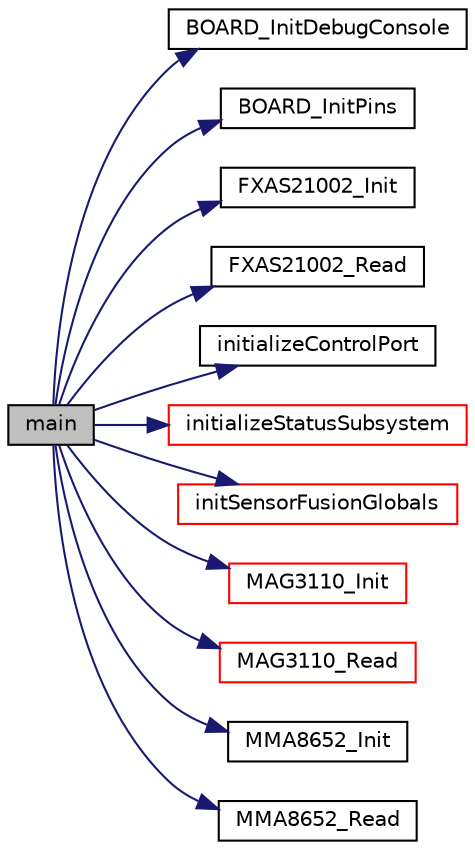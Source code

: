 digraph "main"
{
  edge [fontname="Helvetica",fontsize="10",labelfontname="Helvetica",labelfontsize="10"];
  node [fontname="Helvetica",fontsize="10",shape=record];
  rankdir="LR";
  Node0 [label="main",height=0.2,width=0.4,color="black", fillcolor="grey75", style="filled", fontcolor="black"];
  Node0 -> Node1 [color="midnightblue",fontsize="10",style="solid",fontname="Helvetica"];
  Node1 [label="BOARD_InitDebugConsole",height=0.2,width=0.4,color="black", fillcolor="white", style="filled",URL="$frdm-k64f_2board_8c.html#a4c84ccb952cb083367d7040cf9de3db8"];
  Node0 -> Node2 [color="midnightblue",fontsize="10",style="solid",fontname="Helvetica"];
  Node2 [label="BOARD_InitPins",height=0.2,width=0.4,color="black", fillcolor="white", style="filled",URL="$group__pin__mux.html#ga2c9fe54b6b84723fbaa590a6f4576966",tooltip="Configures pin routing and optionally pin electrical features. "];
  Node0 -> Node3 [color="midnightblue",fontsize="10",style="solid",fontname="Helvetica"];
  Node3 [label="FXAS21002_Init",height=0.2,width=0.4,color="black", fillcolor="white", style="filled",URL="$drivers_8h.html#a81c5b987e709b3991bc7c1bc1e659c1f"];
  Node0 -> Node4 [color="midnightblue",fontsize="10",style="solid",fontname="Helvetica"];
  Node4 [label="FXAS21002_Read",height=0.2,width=0.4,color="black", fillcolor="white", style="filled",URL="$drivers_8h.html#a1e2a1a192ed7f150fc24fc11df8d4c1e"];
  Node0 -> Node5 [color="midnightblue",fontsize="10",style="solid",fontname="Helvetica"];
  Node5 [label="initializeControlPort",height=0.2,width=0.4,color="black", fillcolor="white", style="filled",URL="$control_8c.html#a67029acf1be9712c5d30c625132ad958",tooltip="Initialize the control subsystem and all related hardware. "];
  Node0 -> Node6 [color="midnightblue",fontsize="10",style="solid",fontname="Helvetica"];
  Node6 [label="initializeStatusSubsystem",height=0.2,width=0.4,color="red", fillcolor="white", style="filled",URL="$status_8c.html#a01619741119cf3432f8cfff23334c793"];
  Node0 -> Node13 [color="midnightblue",fontsize="10",style="solid",fontname="Helvetica"];
  Node13 [label="initSensorFusionGlobals",height=0.2,width=0.4,color="red", fillcolor="white", style="filled",URL="$sensor__fusion_8c.html#a43b44018042fabb5179c2e62277cc942",tooltip="utility function to insert default values in the top level structure "];
  Node0 -> Node104 [color="midnightblue",fontsize="10",style="solid",fontname="Helvetica"];
  Node104 [label="MAG3110_Init",height=0.2,width=0.4,color="red", fillcolor="white", style="filled",URL="$driver___m_a_g3110_8c.html#a20b118514f14ce008825433f72527ecd"];
  Node0 -> Node109 [color="midnightblue",fontsize="10",style="solid",fontname="Helvetica"];
  Node109 [label="MAG3110_Read",height=0.2,width=0.4,color="red", fillcolor="white", style="filled",URL="$driver___m_a_g3110_8c.html#a2592117f3e2fed5f61ff029cb18fa556"];
  Node0 -> Node113 [color="midnightblue",fontsize="10",style="solid",fontname="Helvetica"];
  Node113 [label="MMA8652_Init",height=0.2,width=0.4,color="black", fillcolor="white", style="filled",URL="$drivers_8h.html#a9df61be7e9e0b946a28705f09bb319c0"];
  Node0 -> Node114 [color="midnightblue",fontsize="10",style="solid",fontname="Helvetica"];
  Node114 [label="MMA8652_Read",height=0.2,width=0.4,color="black", fillcolor="white", style="filled",URL="$drivers_8h.html#a7f301dd1df3c367b45aa8e85d9872521"];
}

